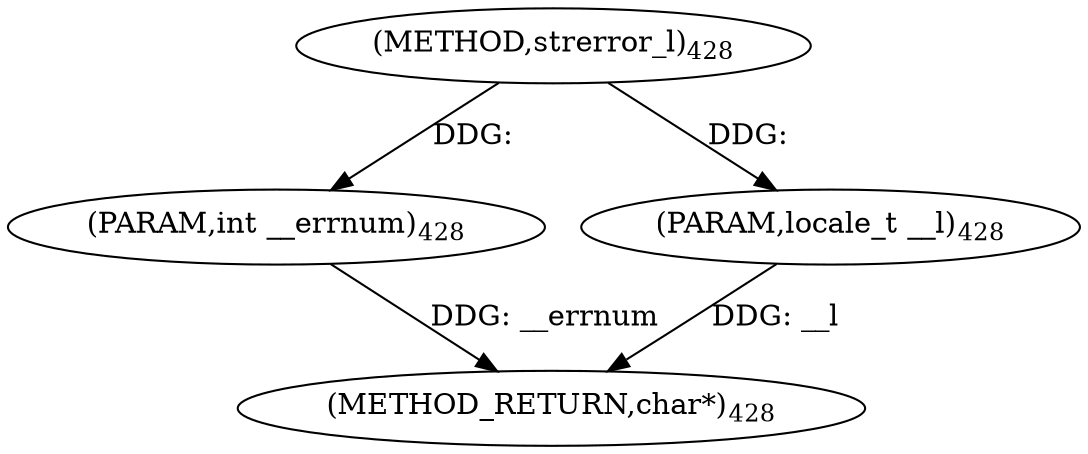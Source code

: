 digraph "strerror_l" {  
"98920" [label = <(METHOD,strerror_l)<SUB>428</SUB>> ]
"98923" [label = <(METHOD_RETURN,char*)<SUB>428</SUB>> ]
"98921" [label = <(PARAM,int __errnum)<SUB>428</SUB>> ]
"98922" [label = <(PARAM,locale_t __l)<SUB>428</SUB>> ]
  "98921" -> "98923"  [ label = "DDG: __errnum"] 
  "98922" -> "98923"  [ label = "DDG: __l"] 
  "98920" -> "98921"  [ label = "DDG: "] 
  "98920" -> "98922"  [ label = "DDG: "] 
}
